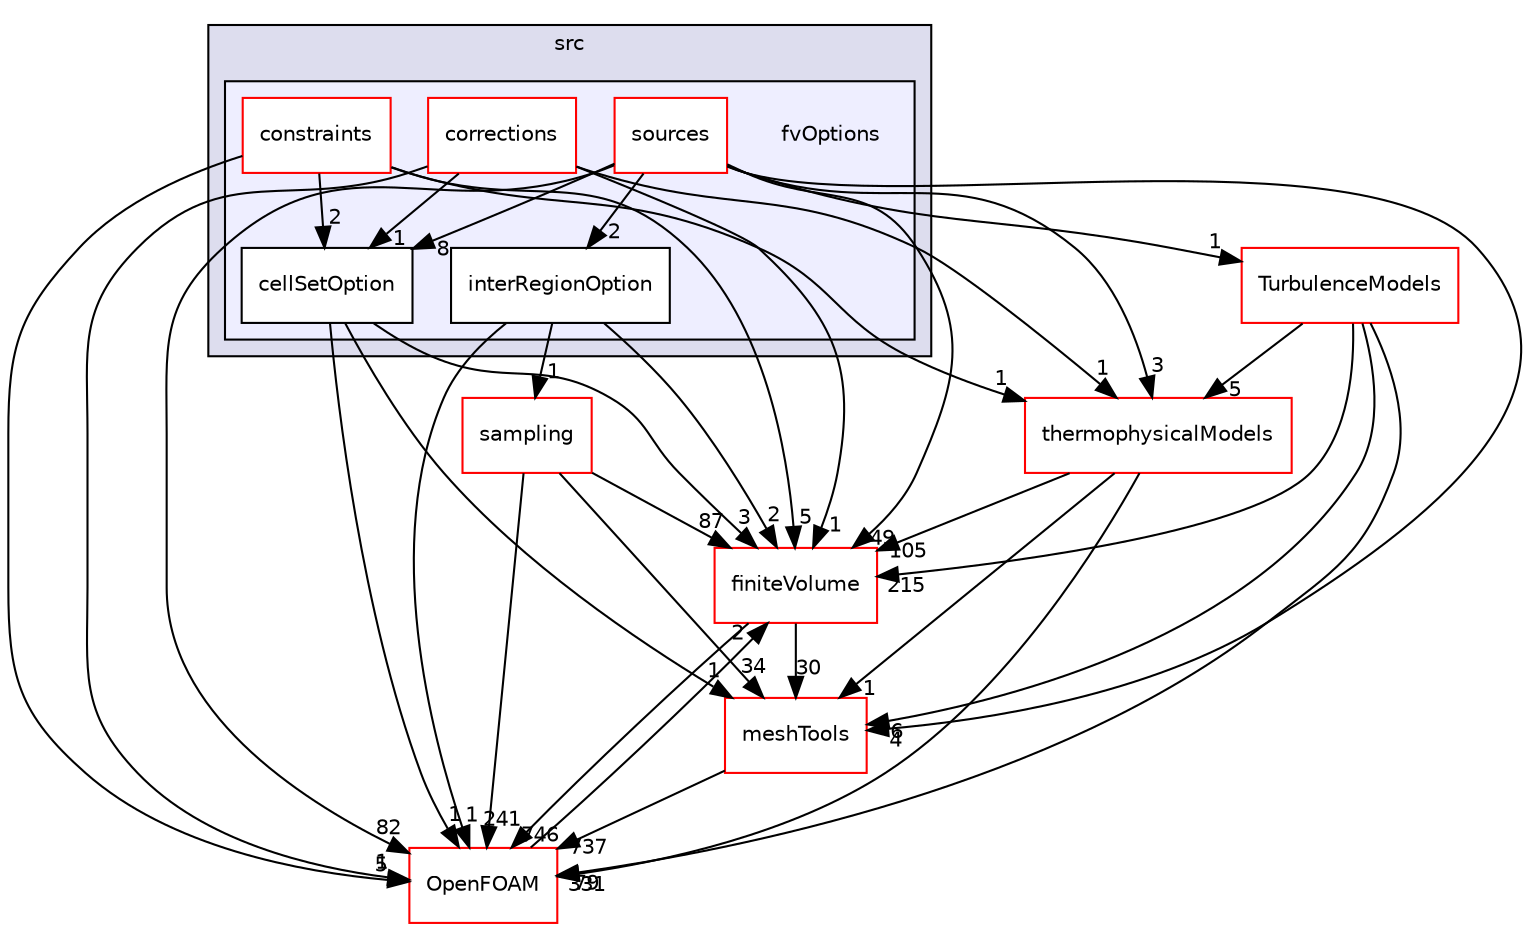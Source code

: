 digraph "src/fvOptions" {
  bgcolor=transparent;
  compound=true
  node [ fontsize="10", fontname="Helvetica"];
  edge [ labelfontsize="10", labelfontname="Helvetica"];
  subgraph clusterdir_68267d1309a1af8e8297ef4c3efbcdba {
    graph [ bgcolor="#ddddee", pencolor="black", label="src" fontname="Helvetica", fontsize="10", URL="dir_68267d1309a1af8e8297ef4c3efbcdba.html"]
  subgraph clusterdir_3feeed9f14097927738cfbd9bcefd859 {
    graph [ bgcolor="#eeeeff", pencolor="black", label="" URL="dir_3feeed9f14097927738cfbd9bcefd859.html"];
    dir_3feeed9f14097927738cfbd9bcefd859 [shape=plaintext label="fvOptions"];
    dir_3985ce20ae33982f8c583731dc480b49 [shape=box label="cellSetOption" color="black" fillcolor="white" style="filled" URL="dir_3985ce20ae33982f8c583731dc480b49.html"];
    dir_35258aa5e0da929963ca5864cc4044a5 [shape=box label="constraints" color="red" fillcolor="white" style="filled" URL="dir_35258aa5e0da929963ca5864cc4044a5.html"];
    dir_fecc9552e18d5acb5c117f78891760ae [shape=box label="corrections" color="red" fillcolor="white" style="filled" URL="dir_fecc9552e18d5acb5c117f78891760ae.html"];
    dir_e004c8aef6ad3730b0be09e2a7704e0f [shape=box label="interRegionOption" color="black" fillcolor="white" style="filled" URL="dir_e004c8aef6ad3730b0be09e2a7704e0f.html"];
    dir_ab5426228c8fb14cfc52c0ebfb464378 [shape=box label="sources" color="red" fillcolor="white" style="filled" URL="dir_ab5426228c8fb14cfc52c0ebfb464378.html"];
  }
  }
  dir_9bd15774b555cf7259a6fa18f99fe99b [shape=box label="finiteVolume" color="red" URL="dir_9bd15774b555cf7259a6fa18f99fe99b.html"];
  dir_24a3817a3c61c11f04a0a72057522f4f [shape=box label="sampling" color="red" URL="dir_24a3817a3c61c11f04a0a72057522f4f.html"];
  dir_ae30ad0bef50cf391b24c614251bb9fd [shape=box label="meshTools" color="red" URL="dir_ae30ad0bef50cf391b24c614251bb9fd.html"];
  dir_1eda626aeac0f0ad2848c36acaa5d501 [shape=box label="TurbulenceModels" color="red" URL="dir_1eda626aeac0f0ad2848c36acaa5d501.html"];
  dir_2778d089ec5c4f66810b11f753867003 [shape=box label="thermophysicalModels" color="red" URL="dir_2778d089ec5c4f66810b11f753867003.html"];
  dir_c5473ff19b20e6ec4dfe5c310b3778a8 [shape=box label="OpenFOAM" color="red" URL="dir_c5473ff19b20e6ec4dfe5c310b3778a8.html"];
  dir_9bd15774b555cf7259a6fa18f99fe99b->dir_ae30ad0bef50cf391b24c614251bb9fd [headlabel="30", labeldistance=1.5 headhref="dir_000897_001751.html"];
  dir_9bd15774b555cf7259a6fa18f99fe99b->dir_c5473ff19b20e6ec4dfe5c310b3778a8 [headlabel="746", labeldistance=1.5 headhref="dir_000897_001897.html"];
  dir_24a3817a3c61c11f04a0a72057522f4f->dir_9bd15774b555cf7259a6fa18f99fe99b [headlabel="87", labeldistance=1.5 headhref="dir_002681_000897.html"];
  dir_24a3817a3c61c11f04a0a72057522f4f->dir_ae30ad0bef50cf391b24c614251bb9fd [headlabel="34", labeldistance=1.5 headhref="dir_002681_001751.html"];
  dir_24a3817a3c61c11f04a0a72057522f4f->dir_c5473ff19b20e6ec4dfe5c310b3778a8 [headlabel="241", labeldistance=1.5 headhref="dir_002681_001897.html"];
  dir_ae30ad0bef50cf391b24c614251bb9fd->dir_c5473ff19b20e6ec4dfe5c310b3778a8 [headlabel="737", labeldistance=1.5 headhref="dir_001751_001897.html"];
  dir_e004c8aef6ad3730b0be09e2a7704e0f->dir_9bd15774b555cf7259a6fa18f99fe99b [headlabel="2", labeldistance=1.5 headhref="dir_001326_000897.html"];
  dir_e004c8aef6ad3730b0be09e2a7704e0f->dir_24a3817a3c61c11f04a0a72057522f4f [headlabel="1", labeldistance=1.5 headhref="dir_001326_002681.html"];
  dir_e004c8aef6ad3730b0be09e2a7704e0f->dir_c5473ff19b20e6ec4dfe5c310b3778a8 [headlabel="1", labeldistance=1.5 headhref="dir_001326_001897.html"];
  dir_35258aa5e0da929963ca5864cc4044a5->dir_9bd15774b555cf7259a6fa18f99fe99b [headlabel="5", labeldistance=1.5 headhref="dir_001319_000897.html"];
  dir_35258aa5e0da929963ca5864cc4044a5->dir_2778d089ec5c4f66810b11f753867003 [headlabel="1", labeldistance=1.5 headhref="dir_001319_001239.html"];
  dir_35258aa5e0da929963ca5864cc4044a5->dir_c5473ff19b20e6ec4dfe5c310b3778a8 [headlabel="5", labeldistance=1.5 headhref="dir_001319_001897.html"];
  dir_35258aa5e0da929963ca5864cc4044a5->dir_3985ce20ae33982f8c583731dc480b49 [headlabel="2", labeldistance=1.5 headhref="dir_001319_001318.html"];
  dir_1eda626aeac0f0ad2848c36acaa5d501->dir_9bd15774b555cf7259a6fa18f99fe99b [headlabel="215", labeldistance=1.5 headhref="dir_000754_000897.html"];
  dir_1eda626aeac0f0ad2848c36acaa5d501->dir_ae30ad0bef50cf391b24c614251bb9fd [headlabel="6", labeldistance=1.5 headhref="dir_000754_001751.html"];
  dir_1eda626aeac0f0ad2848c36acaa5d501->dir_2778d089ec5c4f66810b11f753867003 [headlabel="5", labeldistance=1.5 headhref="dir_000754_001239.html"];
  dir_1eda626aeac0f0ad2848c36acaa5d501->dir_c5473ff19b20e6ec4dfe5c310b3778a8 [headlabel="79", labeldistance=1.5 headhref="dir_000754_001897.html"];
  dir_2778d089ec5c4f66810b11f753867003->dir_9bd15774b555cf7259a6fa18f99fe99b [headlabel="105", labeldistance=1.5 headhref="dir_001239_000897.html"];
  dir_2778d089ec5c4f66810b11f753867003->dir_ae30ad0bef50cf391b24c614251bb9fd [headlabel="1", labeldistance=1.5 headhref="dir_001239_001751.html"];
  dir_2778d089ec5c4f66810b11f753867003->dir_c5473ff19b20e6ec4dfe5c310b3778a8 [headlabel="331", labeldistance=1.5 headhref="dir_001239_001897.html"];
  dir_c5473ff19b20e6ec4dfe5c310b3778a8->dir_9bd15774b555cf7259a6fa18f99fe99b [headlabel="2", labeldistance=1.5 headhref="dir_001897_000897.html"];
  dir_ab5426228c8fb14cfc52c0ebfb464378->dir_9bd15774b555cf7259a6fa18f99fe99b [headlabel="49", labeldistance=1.5 headhref="dir_001327_000897.html"];
  dir_ab5426228c8fb14cfc52c0ebfb464378->dir_ae30ad0bef50cf391b24c614251bb9fd [headlabel="4", labeldistance=1.5 headhref="dir_001327_001751.html"];
  dir_ab5426228c8fb14cfc52c0ebfb464378->dir_e004c8aef6ad3730b0be09e2a7704e0f [headlabel="2", labeldistance=1.5 headhref="dir_001327_001326.html"];
  dir_ab5426228c8fb14cfc52c0ebfb464378->dir_1eda626aeac0f0ad2848c36acaa5d501 [headlabel="1", labeldistance=1.5 headhref="dir_001327_000754.html"];
  dir_ab5426228c8fb14cfc52c0ebfb464378->dir_2778d089ec5c4f66810b11f753867003 [headlabel="3", labeldistance=1.5 headhref="dir_001327_001239.html"];
  dir_ab5426228c8fb14cfc52c0ebfb464378->dir_c5473ff19b20e6ec4dfe5c310b3778a8 [headlabel="82", labeldistance=1.5 headhref="dir_001327_001897.html"];
  dir_ab5426228c8fb14cfc52c0ebfb464378->dir_3985ce20ae33982f8c583731dc480b49 [headlabel="8", labeldistance=1.5 headhref="dir_001327_001318.html"];
  dir_fecc9552e18d5acb5c117f78891760ae->dir_9bd15774b555cf7259a6fa18f99fe99b [headlabel="1", labeldistance=1.5 headhref="dir_001324_000897.html"];
  dir_fecc9552e18d5acb5c117f78891760ae->dir_2778d089ec5c4f66810b11f753867003 [headlabel="1", labeldistance=1.5 headhref="dir_001324_001239.html"];
  dir_fecc9552e18d5acb5c117f78891760ae->dir_c5473ff19b20e6ec4dfe5c310b3778a8 [headlabel="1", labeldistance=1.5 headhref="dir_001324_001897.html"];
  dir_fecc9552e18d5acb5c117f78891760ae->dir_3985ce20ae33982f8c583731dc480b49 [headlabel="1", labeldistance=1.5 headhref="dir_001324_001318.html"];
  dir_3985ce20ae33982f8c583731dc480b49->dir_9bd15774b555cf7259a6fa18f99fe99b [headlabel="3", labeldistance=1.5 headhref="dir_001318_000897.html"];
  dir_3985ce20ae33982f8c583731dc480b49->dir_ae30ad0bef50cf391b24c614251bb9fd [headlabel="1", labeldistance=1.5 headhref="dir_001318_001751.html"];
  dir_3985ce20ae33982f8c583731dc480b49->dir_c5473ff19b20e6ec4dfe5c310b3778a8 [headlabel="1", labeldistance=1.5 headhref="dir_001318_001897.html"];
}
